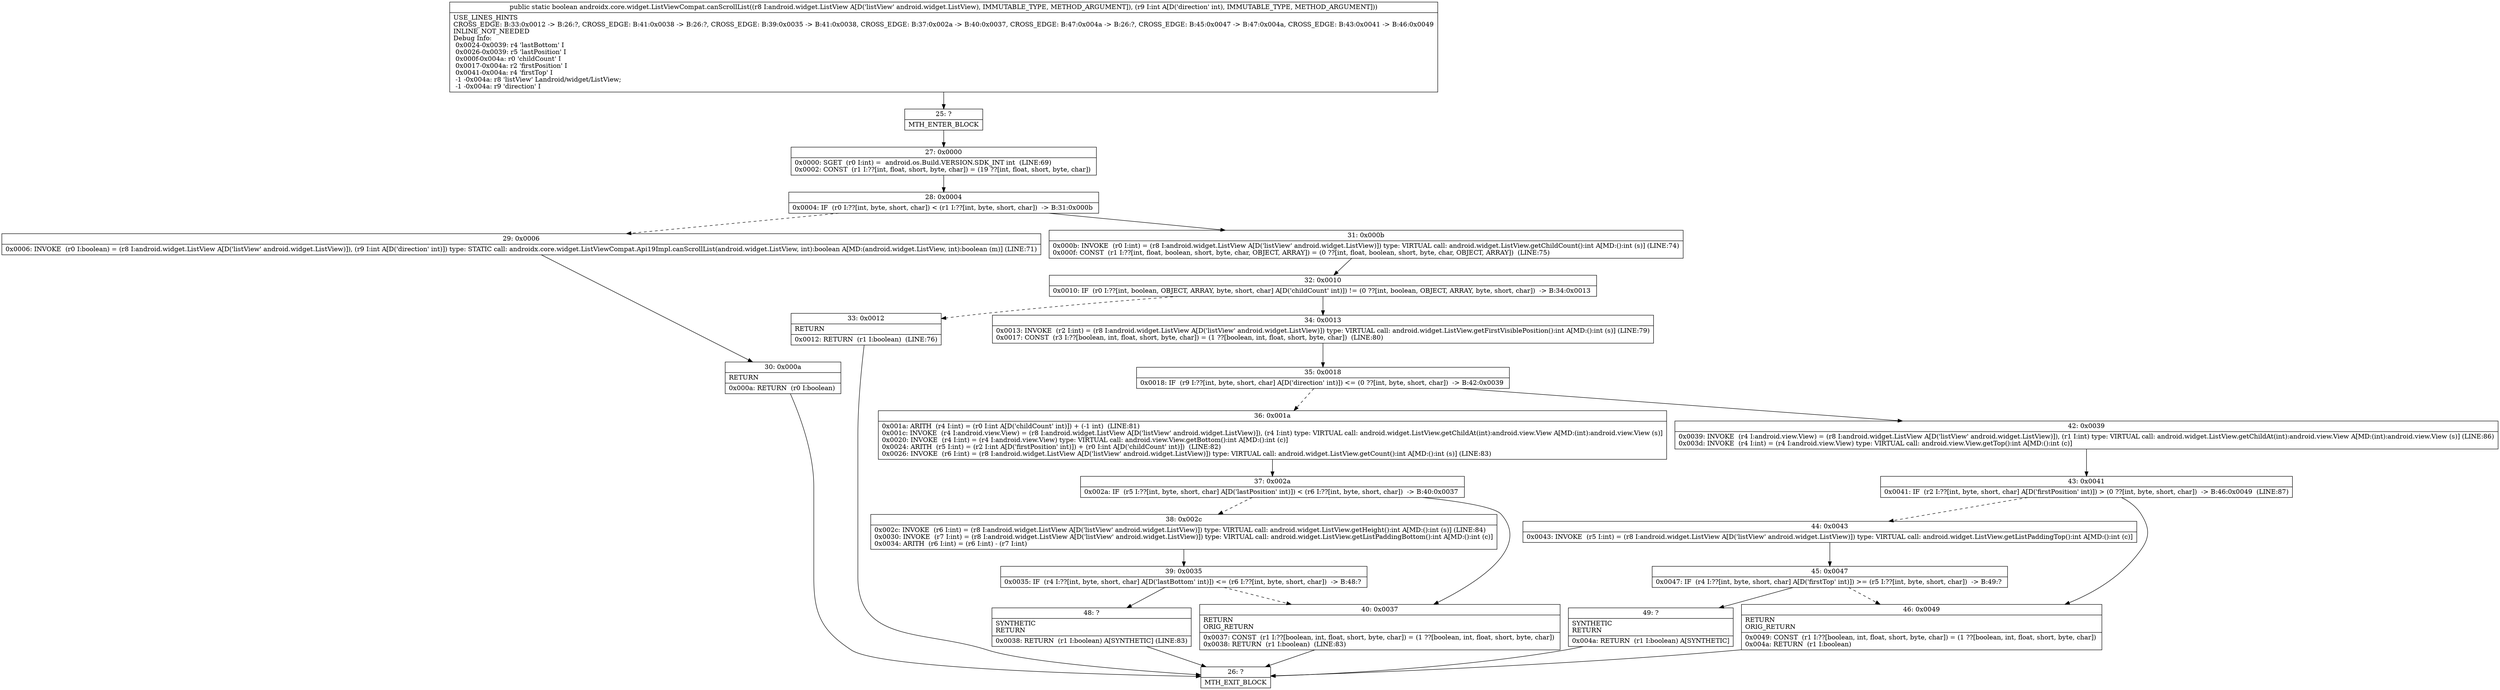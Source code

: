 digraph "CFG forandroidx.core.widget.ListViewCompat.canScrollList(Landroid\/widget\/ListView;I)Z" {
Node_25 [shape=record,label="{25\:\ ?|MTH_ENTER_BLOCK\l}"];
Node_27 [shape=record,label="{27\:\ 0x0000|0x0000: SGET  (r0 I:int) =  android.os.Build.VERSION.SDK_INT int  (LINE:69)\l0x0002: CONST  (r1 I:??[int, float, short, byte, char]) = (19 ??[int, float, short, byte, char]) \l}"];
Node_28 [shape=record,label="{28\:\ 0x0004|0x0004: IF  (r0 I:??[int, byte, short, char]) \< (r1 I:??[int, byte, short, char])  \-\> B:31:0x000b \l}"];
Node_29 [shape=record,label="{29\:\ 0x0006|0x0006: INVOKE  (r0 I:boolean) = (r8 I:android.widget.ListView A[D('listView' android.widget.ListView)]), (r9 I:int A[D('direction' int)]) type: STATIC call: androidx.core.widget.ListViewCompat.Api19Impl.canScrollList(android.widget.ListView, int):boolean A[MD:(android.widget.ListView, int):boolean (m)] (LINE:71)\l}"];
Node_30 [shape=record,label="{30\:\ 0x000a|RETURN\l|0x000a: RETURN  (r0 I:boolean) \l}"];
Node_26 [shape=record,label="{26\:\ ?|MTH_EXIT_BLOCK\l}"];
Node_31 [shape=record,label="{31\:\ 0x000b|0x000b: INVOKE  (r0 I:int) = (r8 I:android.widget.ListView A[D('listView' android.widget.ListView)]) type: VIRTUAL call: android.widget.ListView.getChildCount():int A[MD:():int (s)] (LINE:74)\l0x000f: CONST  (r1 I:??[int, float, boolean, short, byte, char, OBJECT, ARRAY]) = (0 ??[int, float, boolean, short, byte, char, OBJECT, ARRAY])  (LINE:75)\l}"];
Node_32 [shape=record,label="{32\:\ 0x0010|0x0010: IF  (r0 I:??[int, boolean, OBJECT, ARRAY, byte, short, char] A[D('childCount' int)]) != (0 ??[int, boolean, OBJECT, ARRAY, byte, short, char])  \-\> B:34:0x0013 \l}"];
Node_33 [shape=record,label="{33\:\ 0x0012|RETURN\l|0x0012: RETURN  (r1 I:boolean)  (LINE:76)\l}"];
Node_34 [shape=record,label="{34\:\ 0x0013|0x0013: INVOKE  (r2 I:int) = (r8 I:android.widget.ListView A[D('listView' android.widget.ListView)]) type: VIRTUAL call: android.widget.ListView.getFirstVisiblePosition():int A[MD:():int (s)] (LINE:79)\l0x0017: CONST  (r3 I:??[boolean, int, float, short, byte, char]) = (1 ??[boolean, int, float, short, byte, char])  (LINE:80)\l}"];
Node_35 [shape=record,label="{35\:\ 0x0018|0x0018: IF  (r9 I:??[int, byte, short, char] A[D('direction' int)]) \<= (0 ??[int, byte, short, char])  \-\> B:42:0x0039 \l}"];
Node_36 [shape=record,label="{36\:\ 0x001a|0x001a: ARITH  (r4 I:int) = (r0 I:int A[D('childCount' int)]) + (\-1 int)  (LINE:81)\l0x001c: INVOKE  (r4 I:android.view.View) = (r8 I:android.widget.ListView A[D('listView' android.widget.ListView)]), (r4 I:int) type: VIRTUAL call: android.widget.ListView.getChildAt(int):android.view.View A[MD:(int):android.view.View (s)]\l0x0020: INVOKE  (r4 I:int) = (r4 I:android.view.View) type: VIRTUAL call: android.view.View.getBottom():int A[MD:():int (c)]\l0x0024: ARITH  (r5 I:int) = (r2 I:int A[D('firstPosition' int)]) + (r0 I:int A[D('childCount' int)])  (LINE:82)\l0x0026: INVOKE  (r6 I:int) = (r8 I:android.widget.ListView A[D('listView' android.widget.ListView)]) type: VIRTUAL call: android.widget.ListView.getCount():int A[MD:():int (s)] (LINE:83)\l}"];
Node_37 [shape=record,label="{37\:\ 0x002a|0x002a: IF  (r5 I:??[int, byte, short, char] A[D('lastPosition' int)]) \< (r6 I:??[int, byte, short, char])  \-\> B:40:0x0037 \l}"];
Node_38 [shape=record,label="{38\:\ 0x002c|0x002c: INVOKE  (r6 I:int) = (r8 I:android.widget.ListView A[D('listView' android.widget.ListView)]) type: VIRTUAL call: android.widget.ListView.getHeight():int A[MD:():int (s)] (LINE:84)\l0x0030: INVOKE  (r7 I:int) = (r8 I:android.widget.ListView A[D('listView' android.widget.ListView)]) type: VIRTUAL call: android.widget.ListView.getListPaddingBottom():int A[MD:():int (c)]\l0x0034: ARITH  (r6 I:int) = (r6 I:int) \- (r7 I:int) \l}"];
Node_39 [shape=record,label="{39\:\ 0x0035|0x0035: IF  (r4 I:??[int, byte, short, char] A[D('lastBottom' int)]) \<= (r6 I:??[int, byte, short, char])  \-\> B:48:? \l}"];
Node_48 [shape=record,label="{48\:\ ?|SYNTHETIC\lRETURN\l|0x0038: RETURN  (r1 I:boolean) A[SYNTHETIC] (LINE:83)\l}"];
Node_40 [shape=record,label="{40\:\ 0x0037|RETURN\lORIG_RETURN\l|0x0037: CONST  (r1 I:??[boolean, int, float, short, byte, char]) = (1 ??[boolean, int, float, short, byte, char]) \l0x0038: RETURN  (r1 I:boolean)  (LINE:83)\l}"];
Node_42 [shape=record,label="{42\:\ 0x0039|0x0039: INVOKE  (r4 I:android.view.View) = (r8 I:android.widget.ListView A[D('listView' android.widget.ListView)]), (r1 I:int) type: VIRTUAL call: android.widget.ListView.getChildAt(int):android.view.View A[MD:(int):android.view.View (s)] (LINE:86)\l0x003d: INVOKE  (r4 I:int) = (r4 I:android.view.View) type: VIRTUAL call: android.view.View.getTop():int A[MD:():int (c)]\l}"];
Node_43 [shape=record,label="{43\:\ 0x0041|0x0041: IF  (r2 I:??[int, byte, short, char] A[D('firstPosition' int)]) \> (0 ??[int, byte, short, char])  \-\> B:46:0x0049  (LINE:87)\l}"];
Node_44 [shape=record,label="{44\:\ 0x0043|0x0043: INVOKE  (r5 I:int) = (r8 I:android.widget.ListView A[D('listView' android.widget.ListView)]) type: VIRTUAL call: android.widget.ListView.getListPaddingTop():int A[MD:():int (c)]\l}"];
Node_45 [shape=record,label="{45\:\ 0x0047|0x0047: IF  (r4 I:??[int, byte, short, char] A[D('firstTop' int)]) \>= (r5 I:??[int, byte, short, char])  \-\> B:49:? \l}"];
Node_49 [shape=record,label="{49\:\ ?|SYNTHETIC\lRETURN\l|0x004a: RETURN  (r1 I:boolean) A[SYNTHETIC]\l}"];
Node_46 [shape=record,label="{46\:\ 0x0049|RETURN\lORIG_RETURN\l|0x0049: CONST  (r1 I:??[boolean, int, float, short, byte, char]) = (1 ??[boolean, int, float, short, byte, char]) \l0x004a: RETURN  (r1 I:boolean) \l}"];
MethodNode[shape=record,label="{public static boolean androidx.core.widget.ListViewCompat.canScrollList((r8 I:android.widget.ListView A[D('listView' android.widget.ListView), IMMUTABLE_TYPE, METHOD_ARGUMENT]), (r9 I:int A[D('direction' int), IMMUTABLE_TYPE, METHOD_ARGUMENT]))  | USE_LINES_HINTS\lCROSS_EDGE: B:33:0x0012 \-\> B:26:?, CROSS_EDGE: B:41:0x0038 \-\> B:26:?, CROSS_EDGE: B:39:0x0035 \-\> B:41:0x0038, CROSS_EDGE: B:37:0x002a \-\> B:40:0x0037, CROSS_EDGE: B:47:0x004a \-\> B:26:?, CROSS_EDGE: B:45:0x0047 \-\> B:47:0x004a, CROSS_EDGE: B:43:0x0041 \-\> B:46:0x0049\lINLINE_NOT_NEEDED\lDebug Info:\l  0x0024\-0x0039: r4 'lastBottom' I\l  0x0026\-0x0039: r5 'lastPosition' I\l  0x000f\-0x004a: r0 'childCount' I\l  0x0017\-0x004a: r2 'firstPosition' I\l  0x0041\-0x004a: r4 'firstTop' I\l  \-1 \-0x004a: r8 'listView' Landroid\/widget\/ListView;\l  \-1 \-0x004a: r9 'direction' I\l}"];
MethodNode -> Node_25;Node_25 -> Node_27;
Node_27 -> Node_28;
Node_28 -> Node_29[style=dashed];
Node_28 -> Node_31;
Node_29 -> Node_30;
Node_30 -> Node_26;
Node_31 -> Node_32;
Node_32 -> Node_33[style=dashed];
Node_32 -> Node_34;
Node_33 -> Node_26;
Node_34 -> Node_35;
Node_35 -> Node_36[style=dashed];
Node_35 -> Node_42;
Node_36 -> Node_37;
Node_37 -> Node_38[style=dashed];
Node_37 -> Node_40;
Node_38 -> Node_39;
Node_39 -> Node_40[style=dashed];
Node_39 -> Node_48;
Node_48 -> Node_26;
Node_40 -> Node_26;
Node_42 -> Node_43;
Node_43 -> Node_44[style=dashed];
Node_43 -> Node_46;
Node_44 -> Node_45;
Node_45 -> Node_46[style=dashed];
Node_45 -> Node_49;
Node_49 -> Node_26;
Node_46 -> Node_26;
}

